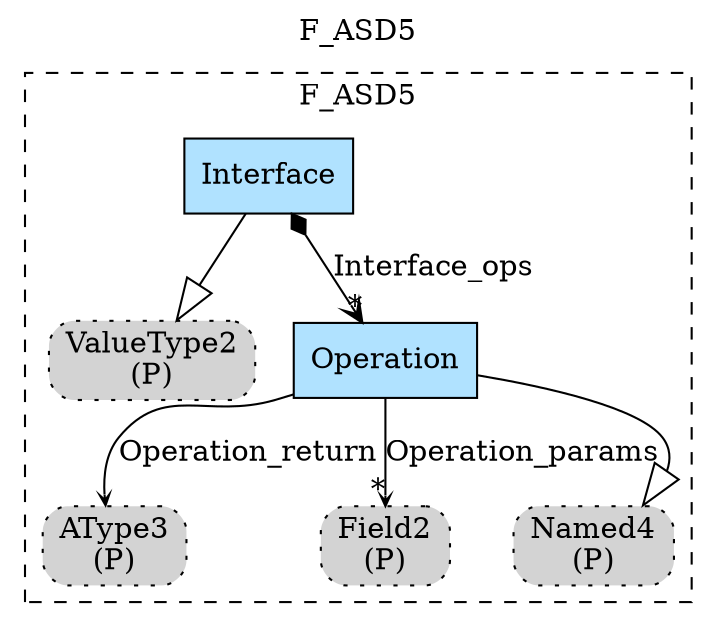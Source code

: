 digraph {graph[label=F_ASD5,labelloc=tl,labelfontsize=12];
subgraph cluster_F_ASD5{style=dashed;label=F_ASD5;
"PAType3"[shape=box,fillcolor=lightgray,style ="rounded,filled,dotted",label=<AType3<br/>(P)>];
"PValueType2"[shape=box,fillcolor=lightgray,style ="rounded,filled,dotted",label=<ValueType2<br/>(P)>];
"PField2"[shape=box,fillcolor=lightgray,style ="rounded,filled,dotted",label=<Field2<br/>(P)>];
"PNamed4"[shape=box,fillcolor=lightgray,style ="rounded,filled,dotted",label=<Named4<br/>(P)>];
"Interface"[shape=record,fillcolor=lightskyblue1,style = filled,label="Interface"];
"Operation"[shape=record,fillcolor=lightskyblue1,style = filled,label="Operation"];

"Interface"->"PValueType2"[arrowhead=onormal,arrowsize=2.0];
"Operation"->"PNamed4"[arrowhead=onormal,arrowsize=2.0];
"Interface"->"Operation"[label="Interface_ops",arrowhead=vee,arrowtail=diamond,dir=both,headlabel="*"];
"Operation"->"PAType3"[label="Operation_return",arrowhead=vee,headlabel="",arrowsize=.5];
"Operation"->"PField2"[label="Operation_params",arrowhead=vee,headlabel="*",arrowsize=.5];

}




}